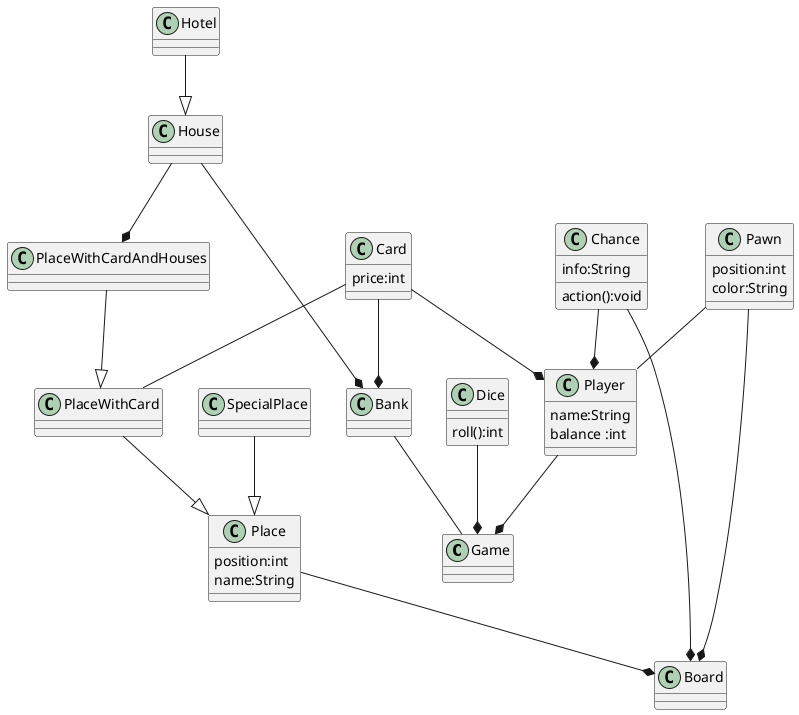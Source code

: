 @startuml

class Game{}
class Player{
    name:String
    balance :int
}
class Bank{}
class Board{}
class Place{
    position:int
    name:String
}
class Pawn{
    position:int
    color:String
}
class Dice{
    roll():int
}
class Card{
    price:int
}
class Chance{
    info:String
    action():void
}
class House{}
class Hotel{}
class PlaceWithCard{}
class PlaceWithCardAndHouses{}
class SpecialPlace{}


Player --* Game
Pawn -- Player
Pawn --* Board
Dice --* Game
Bank -- Game
Place --* Board
Card -- PlaceWithCard
Chance --* Board
Card --* Player
Card --* Bank
Chance --* Player 
House --* Bank
House --* PlaceWithCardAndHouses
Hotel --|> House
PlaceWithCard --|> Place
PlaceWithCardAndHouses --|> PlaceWithCard
SpecialPlace --|>Place

@enduml